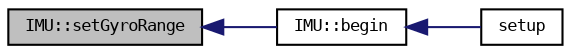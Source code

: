 digraph "IMU::setGyroRange"
{
  bgcolor="transparent";
  edge [fontname="DejaVuSansMono",fontsize="8",labelfontname="DejaVuSansMono",labelfontsize="8"];
  node [fontname="DejaVuSansMono",fontsize="8",shape=record];
  rankdir="LR";
  Node67 [label="IMU::setGyroRange",height=0.2,width=0.4,color="black", fillcolor="grey75", style="filled", fontcolor="black"];
  Node67 -> Node68 [dir="back",color="midnightblue",fontsize="8",style="solid",fontname="DejaVuSansMono"];
  Node68 [label="IMU::begin",height=0.2,width=0.4,color="black",URL="$classIMU.html#ae0d964d2f8ec122be068c41b84bc18a8"];
  Node68 -> Node69 [dir="back",color="midnightblue",fontsize="8",style="solid",fontname="DejaVuSansMono"];
  Node69 [label="setup",height=0.2,width=0.4,color="black",URL="$example_2main_8cpp.html#a4fc01d736fe50cf5b977f755b675f11d"];
}

